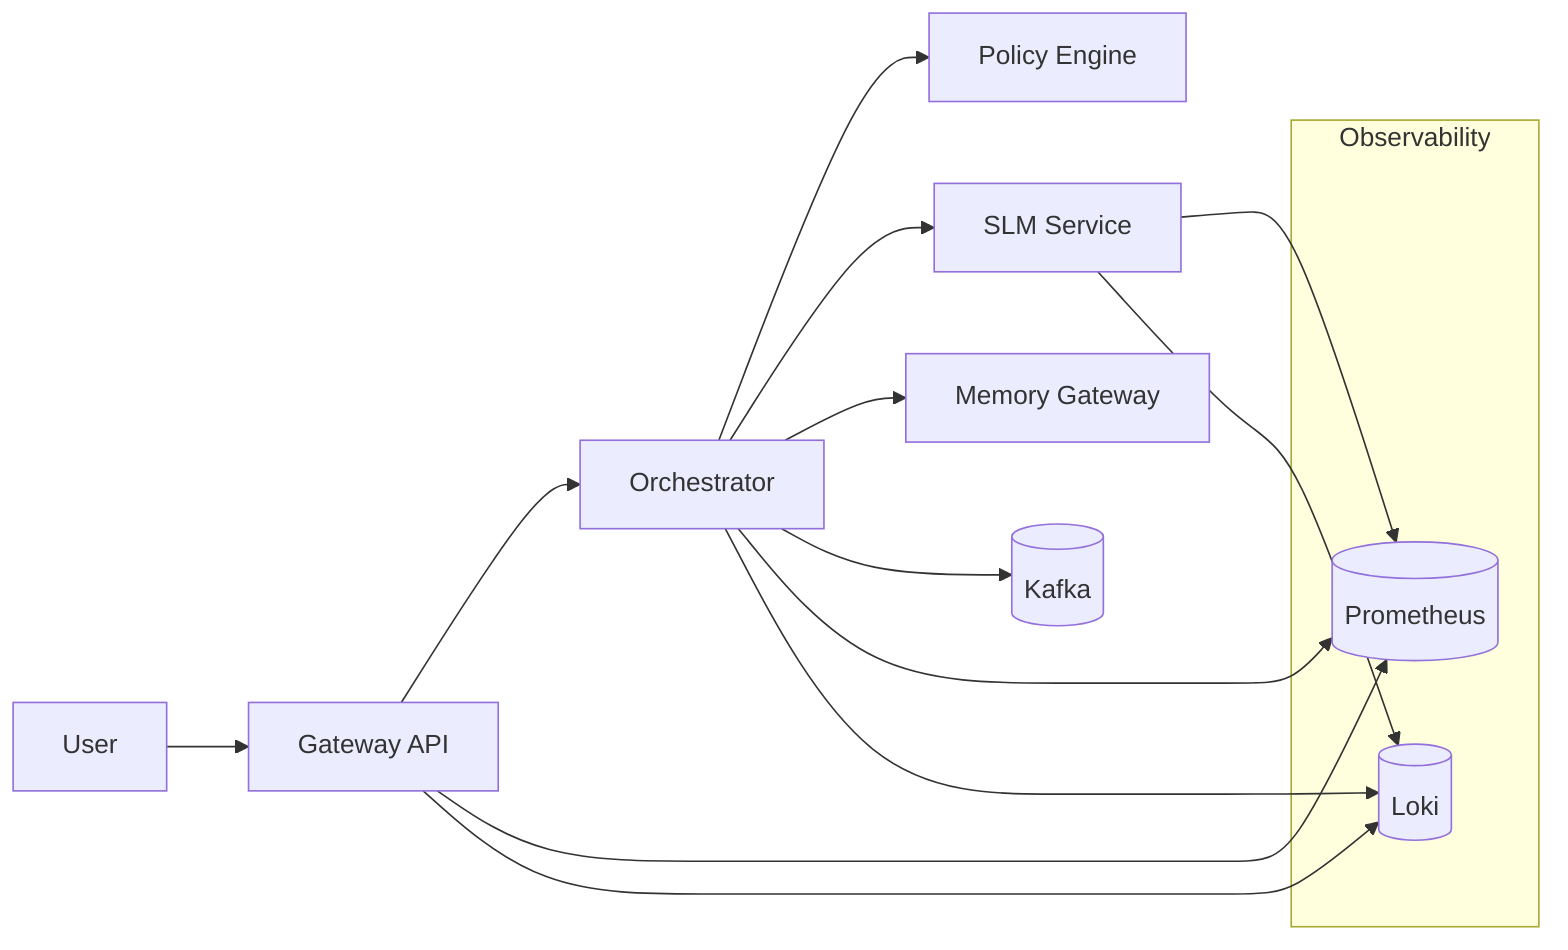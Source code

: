 flowchart LR
  U[User] --> GW[Gateway API]
  GW --> ORCH[Orchestrator]
  ORCH --> POLICY[Policy Engine]
  ORCH --> SLM[SLM Service]
  ORCH --> MEM[Memory Gateway]
  ORCH --> KAFKA[(Kafka)]
  subgraph Observability
    PROM[(Prometheus)]
    LOKI[(Loki)]
  end
  GW --> PROM
  ORCH --> PROM
  SLM --> PROM
  GW --> LOKI
  ORCH --> LOKI
  SLM --> LOKI
